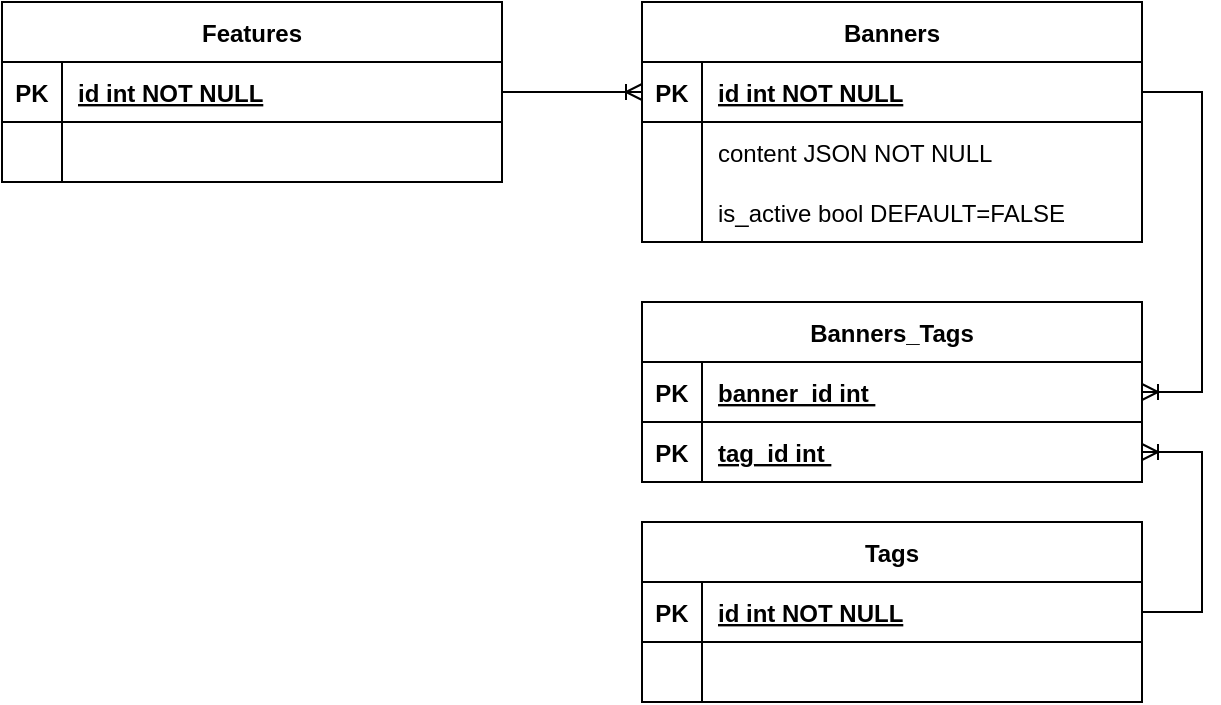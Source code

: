 <mxfile version="24.2.1" type="device">
  <diagram id="R2lEEEUBdFMjLlhIrx00" name="Page-1">
    <mxGraphModel dx="680" dy="1007" grid="1" gridSize="10" guides="1" tooltips="1" connect="1" arrows="1" fold="1" page="1" pageScale="1" pageWidth="850" pageHeight="1100" math="0" shadow="0" extFonts="Permanent Marker^https://fonts.googleapis.com/css?family=Permanent+Marker">
      <root>
        <mxCell id="0" />
        <mxCell id="1" parent="0" />
        <mxCell id="RQQMd2hqG4y_nmuJHrNr-14" value="Banners" style="shape=table;startSize=30;container=1;collapsible=1;childLayout=tableLayout;fixedRows=1;rowLines=0;fontStyle=1;align=center;resizeLast=1;" parent="1" vertex="1">
          <mxGeometry x="430" y="110" width="250" height="120" as="geometry" />
        </mxCell>
        <mxCell id="RQQMd2hqG4y_nmuJHrNr-15" value="" style="shape=partialRectangle;collapsible=0;dropTarget=0;pointerEvents=0;fillColor=none;points=[[0,0.5],[1,0.5]];portConstraint=eastwest;top=0;left=0;right=0;bottom=1;" parent="RQQMd2hqG4y_nmuJHrNr-14" vertex="1">
          <mxGeometry y="30" width="250" height="30" as="geometry" />
        </mxCell>
        <mxCell id="RQQMd2hqG4y_nmuJHrNr-16" value="PK" style="shape=partialRectangle;overflow=hidden;connectable=0;fillColor=none;top=0;left=0;bottom=0;right=0;fontStyle=1;" parent="RQQMd2hqG4y_nmuJHrNr-15" vertex="1">
          <mxGeometry width="30" height="30" as="geometry">
            <mxRectangle width="30" height="30" as="alternateBounds" />
          </mxGeometry>
        </mxCell>
        <mxCell id="RQQMd2hqG4y_nmuJHrNr-17" value="id int NOT NULL" style="shape=partialRectangle;overflow=hidden;connectable=0;fillColor=none;top=0;left=0;bottom=0;right=0;align=left;spacingLeft=6;fontStyle=5;" parent="RQQMd2hqG4y_nmuJHrNr-15" vertex="1">
          <mxGeometry x="30" width="220" height="30" as="geometry">
            <mxRectangle width="220" height="30" as="alternateBounds" />
          </mxGeometry>
        </mxCell>
        <mxCell id="RQQMd2hqG4y_nmuJHrNr-18" value="" style="shape=partialRectangle;collapsible=0;dropTarget=0;pointerEvents=0;fillColor=none;points=[[0,0.5],[1,0.5]];portConstraint=eastwest;top=0;left=0;right=0;bottom=0;" parent="RQQMd2hqG4y_nmuJHrNr-14" vertex="1">
          <mxGeometry y="60" width="250" height="30" as="geometry" />
        </mxCell>
        <mxCell id="RQQMd2hqG4y_nmuJHrNr-19" value="" style="shape=partialRectangle;overflow=hidden;connectable=0;fillColor=none;top=0;left=0;bottom=0;right=0;" parent="RQQMd2hqG4y_nmuJHrNr-18" vertex="1">
          <mxGeometry width="30" height="30" as="geometry">
            <mxRectangle width="30" height="30" as="alternateBounds" />
          </mxGeometry>
        </mxCell>
        <mxCell id="RQQMd2hqG4y_nmuJHrNr-20" value="content JSON NOT NULL" style="shape=partialRectangle;overflow=hidden;connectable=0;fillColor=none;top=0;left=0;bottom=0;right=0;align=left;spacingLeft=6;" parent="RQQMd2hqG4y_nmuJHrNr-18" vertex="1">
          <mxGeometry x="30" width="220" height="30" as="geometry">
            <mxRectangle width="220" height="30" as="alternateBounds" />
          </mxGeometry>
        </mxCell>
        <mxCell id="FKbAs2hZpKnHAQvKoYdN-39" value="" style="shape=partialRectangle;collapsible=0;dropTarget=0;pointerEvents=0;fillColor=none;points=[[0,0.5],[1,0.5]];portConstraint=eastwest;top=0;left=0;right=0;bottom=0;" vertex="1" parent="RQQMd2hqG4y_nmuJHrNr-14">
          <mxGeometry y="90" width="250" height="30" as="geometry" />
        </mxCell>
        <mxCell id="FKbAs2hZpKnHAQvKoYdN-40" value="" style="shape=partialRectangle;overflow=hidden;connectable=0;fillColor=none;top=0;left=0;bottom=0;right=0;" vertex="1" parent="FKbAs2hZpKnHAQvKoYdN-39">
          <mxGeometry width="30" height="30" as="geometry">
            <mxRectangle width="30" height="30" as="alternateBounds" />
          </mxGeometry>
        </mxCell>
        <mxCell id="FKbAs2hZpKnHAQvKoYdN-41" value="is_active bool DEFAULT=FALSE" style="shape=partialRectangle;overflow=hidden;connectable=0;fillColor=none;top=0;left=0;bottom=0;right=0;align=left;spacingLeft=6;" vertex="1" parent="FKbAs2hZpKnHAQvKoYdN-39">
          <mxGeometry x="30" width="220" height="30" as="geometry">
            <mxRectangle width="220" height="30" as="alternateBounds" />
          </mxGeometry>
        </mxCell>
        <mxCell id="RQQMd2hqG4y_nmuJHrNr-21" value="Features" style="shape=table;startSize=30;container=1;collapsible=1;childLayout=tableLayout;fixedRows=1;rowLines=0;fontStyle=1;align=center;resizeLast=1;" parent="1" vertex="1">
          <mxGeometry x="110" y="110" width="250" height="90" as="geometry" />
        </mxCell>
        <mxCell id="RQQMd2hqG4y_nmuJHrNr-22" value="" style="shape=partialRectangle;collapsible=0;dropTarget=0;pointerEvents=0;fillColor=none;points=[[0,0.5],[1,0.5]];portConstraint=eastwest;top=0;left=0;right=0;bottom=1;" parent="RQQMd2hqG4y_nmuJHrNr-21" vertex="1">
          <mxGeometry y="30" width="250" height="30" as="geometry" />
        </mxCell>
        <mxCell id="RQQMd2hqG4y_nmuJHrNr-23" value="PK" style="shape=partialRectangle;overflow=hidden;connectable=0;fillColor=none;top=0;left=0;bottom=0;right=0;fontStyle=1;" parent="RQQMd2hqG4y_nmuJHrNr-22" vertex="1">
          <mxGeometry width="30" height="30" as="geometry">
            <mxRectangle width="30" height="30" as="alternateBounds" />
          </mxGeometry>
        </mxCell>
        <mxCell id="RQQMd2hqG4y_nmuJHrNr-24" value="id int NOT NULL" style="shape=partialRectangle;overflow=hidden;connectable=0;fillColor=none;top=0;left=0;bottom=0;right=0;align=left;spacingLeft=6;fontStyle=5;" parent="RQQMd2hqG4y_nmuJHrNr-22" vertex="1">
          <mxGeometry x="30" width="220" height="30" as="geometry">
            <mxRectangle width="220" height="30" as="alternateBounds" />
          </mxGeometry>
        </mxCell>
        <mxCell id="RQQMd2hqG4y_nmuJHrNr-25" value="" style="shape=partialRectangle;collapsible=0;dropTarget=0;pointerEvents=0;fillColor=none;points=[[0,0.5],[1,0.5]];portConstraint=eastwest;top=0;left=0;right=0;bottom=0;" parent="RQQMd2hqG4y_nmuJHrNr-21" vertex="1">
          <mxGeometry y="60" width="250" height="30" as="geometry" />
        </mxCell>
        <mxCell id="RQQMd2hqG4y_nmuJHrNr-26" value="" style="shape=partialRectangle;overflow=hidden;connectable=0;fillColor=none;top=0;left=0;bottom=0;right=0;" parent="RQQMd2hqG4y_nmuJHrNr-25" vertex="1">
          <mxGeometry width="30" height="30" as="geometry">
            <mxRectangle width="30" height="30" as="alternateBounds" />
          </mxGeometry>
        </mxCell>
        <mxCell id="RQQMd2hqG4y_nmuJHrNr-27" value="" style="shape=partialRectangle;overflow=hidden;connectable=0;fillColor=none;top=0;left=0;bottom=0;right=0;align=left;spacingLeft=6;" parent="RQQMd2hqG4y_nmuJHrNr-25" vertex="1">
          <mxGeometry x="30" width="220" height="30" as="geometry">
            <mxRectangle width="220" height="30" as="alternateBounds" />
          </mxGeometry>
        </mxCell>
        <mxCell id="FKbAs2hZpKnHAQvKoYdN-1" value="" style="edgeStyle=entityRelationEdgeStyle;fontSize=12;html=1;endArrow=ERoneToMany;rounded=0;" edge="1" parent="1" source="RQQMd2hqG4y_nmuJHrNr-22" target="RQQMd2hqG4y_nmuJHrNr-15">
          <mxGeometry width="100" height="100" relative="1" as="geometry">
            <mxPoint x="260" y="-200" as="sourcePoint" />
            <mxPoint x="390" y="25" as="targetPoint" />
            <Array as="points">
              <mxPoint x="130" y="-160" />
            </Array>
          </mxGeometry>
        </mxCell>
        <mxCell id="FKbAs2hZpKnHAQvKoYdN-2" value="Banners_Tags" style="shape=table;startSize=30;container=1;collapsible=1;childLayout=tableLayout;fixedRows=1;rowLines=0;fontStyle=1;align=center;resizeLast=1;" vertex="1" parent="1">
          <mxGeometry x="430" y="260" width="250" height="90" as="geometry" />
        </mxCell>
        <mxCell id="FKbAs2hZpKnHAQvKoYdN-3" value="" style="shape=partialRectangle;collapsible=0;dropTarget=0;pointerEvents=0;fillColor=none;points=[[0,0.5],[1,0.5]];portConstraint=eastwest;top=0;left=0;right=0;bottom=1;" vertex="1" parent="FKbAs2hZpKnHAQvKoYdN-2">
          <mxGeometry y="30" width="250" height="30" as="geometry" />
        </mxCell>
        <mxCell id="FKbAs2hZpKnHAQvKoYdN-4" value="PK" style="shape=partialRectangle;overflow=hidden;connectable=0;fillColor=none;top=0;left=0;bottom=0;right=0;fontStyle=1;" vertex="1" parent="FKbAs2hZpKnHAQvKoYdN-3">
          <mxGeometry width="30" height="30" as="geometry">
            <mxRectangle width="30" height="30" as="alternateBounds" />
          </mxGeometry>
        </mxCell>
        <mxCell id="FKbAs2hZpKnHAQvKoYdN-5" value="banner_id int " style="shape=partialRectangle;overflow=hidden;connectable=0;fillColor=none;top=0;left=0;bottom=0;right=0;align=left;spacingLeft=6;fontStyle=5;" vertex="1" parent="FKbAs2hZpKnHAQvKoYdN-3">
          <mxGeometry x="30" width="220" height="30" as="geometry">
            <mxRectangle width="220" height="30" as="alternateBounds" />
          </mxGeometry>
        </mxCell>
        <mxCell id="FKbAs2hZpKnHAQvKoYdN-6" value="" style="shape=partialRectangle;collapsible=0;dropTarget=0;pointerEvents=0;fillColor=none;points=[[0,0.5],[1,0.5]];portConstraint=eastwest;top=0;left=0;right=0;bottom=0;" vertex="1" parent="FKbAs2hZpKnHAQvKoYdN-2">
          <mxGeometry y="60" width="250" height="30" as="geometry" />
        </mxCell>
        <mxCell id="FKbAs2hZpKnHAQvKoYdN-7" value="PK" style="shape=partialRectangle;overflow=hidden;connectable=0;fillColor=none;top=0;left=0;bottom=0;right=0;fontStyle=1" vertex="1" parent="FKbAs2hZpKnHAQvKoYdN-6">
          <mxGeometry width="30" height="30" as="geometry">
            <mxRectangle width="30" height="30" as="alternateBounds" />
          </mxGeometry>
        </mxCell>
        <mxCell id="FKbAs2hZpKnHAQvKoYdN-8" value="tag_id int " style="shape=partialRectangle;overflow=hidden;connectable=0;fillColor=none;top=0;left=0;bottom=0;right=0;align=left;spacingLeft=6;fontStyle=5" vertex="1" parent="FKbAs2hZpKnHAQvKoYdN-6">
          <mxGeometry x="30" width="220" height="30" as="geometry">
            <mxRectangle width="220" height="30" as="alternateBounds" />
          </mxGeometry>
        </mxCell>
        <mxCell id="FKbAs2hZpKnHAQvKoYdN-42" value="" style="edgeStyle=entityRelationEdgeStyle;fontSize=12;html=1;endArrow=ERoneToMany;rounded=0;" edge="1" parent="1" source="RQQMd2hqG4y_nmuJHrNr-15" target="FKbAs2hZpKnHAQvKoYdN-3">
          <mxGeometry width="100" height="100" relative="1" as="geometry">
            <mxPoint x="70" y="-60" as="sourcePoint" />
            <mxPoint x="140" y="130" as="targetPoint" />
            <Array as="points">
              <mxPoint x="120" y="30" />
              <mxPoint x="350" y="240" />
            </Array>
          </mxGeometry>
        </mxCell>
        <mxCell id="FKbAs2hZpKnHAQvKoYdN-53" value="Tags" style="shape=table;startSize=30;container=1;collapsible=1;childLayout=tableLayout;fixedRows=1;rowLines=0;fontStyle=1;align=center;resizeLast=1;" vertex="1" parent="1">
          <mxGeometry x="430" y="370" width="250" height="90" as="geometry" />
        </mxCell>
        <mxCell id="FKbAs2hZpKnHAQvKoYdN-54" value="" style="shape=partialRectangle;collapsible=0;dropTarget=0;pointerEvents=0;fillColor=none;points=[[0,0.5],[1,0.5]];portConstraint=eastwest;top=0;left=0;right=0;bottom=1;" vertex="1" parent="FKbAs2hZpKnHAQvKoYdN-53">
          <mxGeometry y="30" width="250" height="30" as="geometry" />
        </mxCell>
        <mxCell id="FKbAs2hZpKnHAQvKoYdN-55" value="PK" style="shape=partialRectangle;overflow=hidden;connectable=0;fillColor=none;top=0;left=0;bottom=0;right=0;fontStyle=1;" vertex="1" parent="FKbAs2hZpKnHAQvKoYdN-54">
          <mxGeometry width="30" height="30" as="geometry">
            <mxRectangle width="30" height="30" as="alternateBounds" />
          </mxGeometry>
        </mxCell>
        <mxCell id="FKbAs2hZpKnHAQvKoYdN-56" value="id int NOT NULL" style="shape=partialRectangle;overflow=hidden;connectable=0;fillColor=none;top=0;left=0;bottom=0;right=0;align=left;spacingLeft=6;fontStyle=5;" vertex="1" parent="FKbAs2hZpKnHAQvKoYdN-54">
          <mxGeometry x="30" width="220" height="30" as="geometry">
            <mxRectangle width="220" height="30" as="alternateBounds" />
          </mxGeometry>
        </mxCell>
        <mxCell id="FKbAs2hZpKnHAQvKoYdN-57" value="" style="shape=partialRectangle;collapsible=0;dropTarget=0;pointerEvents=0;fillColor=none;points=[[0,0.5],[1,0.5]];portConstraint=eastwest;top=0;left=0;right=0;bottom=0;" vertex="1" parent="FKbAs2hZpKnHAQvKoYdN-53">
          <mxGeometry y="60" width="250" height="30" as="geometry" />
        </mxCell>
        <mxCell id="FKbAs2hZpKnHAQvKoYdN-58" value="" style="shape=partialRectangle;overflow=hidden;connectable=0;fillColor=none;top=0;left=0;bottom=0;right=0;" vertex="1" parent="FKbAs2hZpKnHAQvKoYdN-57">
          <mxGeometry width="30" height="30" as="geometry">
            <mxRectangle width="30" height="30" as="alternateBounds" />
          </mxGeometry>
        </mxCell>
        <mxCell id="FKbAs2hZpKnHAQvKoYdN-59" value="" style="shape=partialRectangle;overflow=hidden;connectable=0;fillColor=none;top=0;left=0;bottom=0;right=0;align=left;spacingLeft=6;" vertex="1" parent="FKbAs2hZpKnHAQvKoYdN-57">
          <mxGeometry x="30" width="220" height="30" as="geometry">
            <mxRectangle width="220" height="30" as="alternateBounds" />
          </mxGeometry>
        </mxCell>
        <mxCell id="FKbAs2hZpKnHAQvKoYdN-60" value="" style="edgeStyle=entityRelationEdgeStyle;fontSize=12;html=1;endArrow=ERoneToMany;rounded=0;" edge="1" parent="1" source="FKbAs2hZpKnHAQvKoYdN-54" target="FKbAs2hZpKnHAQvKoYdN-6">
          <mxGeometry width="100" height="100" relative="1" as="geometry">
            <mxPoint x="480" y="120" as="sourcePoint" />
            <mxPoint x="480" y="340" as="targetPoint" />
            <Array as="points">
              <mxPoint x="260" y="235" />
              <mxPoint x="-80" y="190" />
              <mxPoint x="-130" y="190" />
            </Array>
          </mxGeometry>
        </mxCell>
      </root>
    </mxGraphModel>
  </diagram>
</mxfile>
